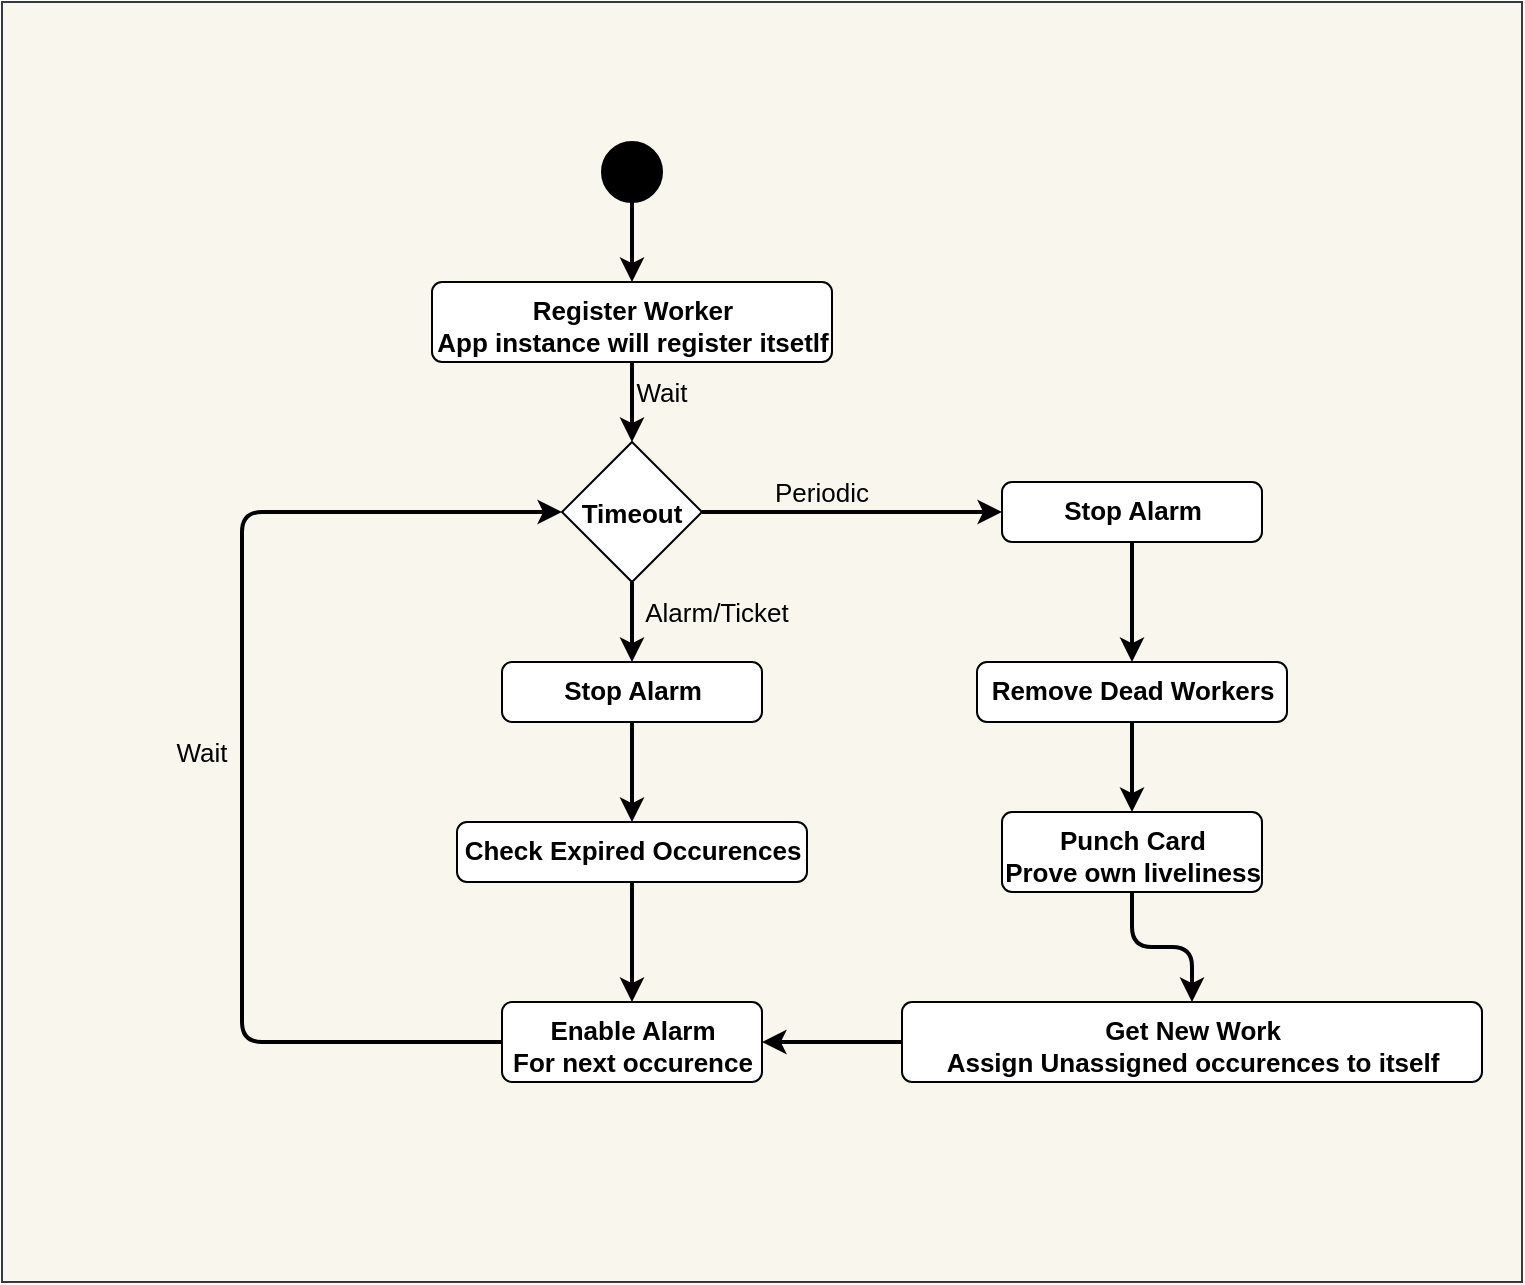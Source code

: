 <mxfile>
    <diagram id="sp1V8OpIZK3f9askaH_P" name="Page-1">
        <mxGraphModel dx="1071" dy="784" grid="1" gridSize="10" guides="1" tooltips="1" connect="1" arrows="1" fold="1" page="1" pageScale="1" pageWidth="850" pageHeight="1100" math="0" shadow="0">
            <root>
                <mxCell id="0"/>
                <mxCell id="1" parent="0"/>
                <mxCell id="2" value="" style="rounded=0;whiteSpace=wrap;html=1;fillColor=#f9f7ed;strokeColor=#36393d;fontSize=13;" vertex="1" parent="1">
                    <mxGeometry x="80" y="80" width="760" height="640" as="geometry"/>
                </mxCell>
                <mxCell id="6" style="edgeStyle=orthogonalEdgeStyle;html=1;entryX=0.5;entryY=0;entryDx=0;entryDy=0;strokeColor=#000000;strokeWidth=2;fontSize=13;" edge="1" parent="1" source="4" target="5">
                    <mxGeometry relative="1" as="geometry"/>
                </mxCell>
                <mxCell id="4" value="" style="ellipse;fillColor=strokeColor;strokeColor=#000000;fontSize=13;" vertex="1" parent="1">
                    <mxGeometry x="380" y="150" width="30" height="30" as="geometry"/>
                </mxCell>
                <mxCell id="8" style="edgeStyle=orthogonalEdgeStyle;html=1;entryX=0.5;entryY=0;entryDx=0;entryDy=0;strokeColor=#000000;strokeWidth=2;fontSize=13;" edge="1" parent="1" source="5" target="7">
                    <mxGeometry relative="1" as="geometry"/>
                </mxCell>
                <mxCell id="5" value="Register Worker&lt;br style=&quot;font-size: 13px;&quot;&gt;App instance will register itsetlf" style="html=1;align=center;verticalAlign=top;rounded=1;absoluteArcSize=1;arcSize=10;dashed=0;strokeColor=#000000;fillColor=#FFFFFF;fontColor=#000000;fontStyle=1;fontSize=13;" vertex="1" parent="1">
                    <mxGeometry x="295" y="220" width="200" height="40" as="geometry"/>
                </mxCell>
                <mxCell id="15" style="edgeStyle=orthogonalEdgeStyle;html=1;entryX=0;entryY=0.5;entryDx=0;entryDy=0;strokeColor=#000000;strokeWidth=2;fontSize=13;" edge="1" parent="1" source="7" target="11">
                    <mxGeometry relative="1" as="geometry"/>
                </mxCell>
                <mxCell id="19" style="edgeStyle=orthogonalEdgeStyle;html=1;entryX=0.5;entryY=0;entryDx=0;entryDy=0;strokeColor=#000000;strokeWidth=2;fontSize=13;" edge="1" parent="1" source="7" target="9">
                    <mxGeometry relative="1" as="geometry"/>
                </mxCell>
                <mxCell id="7" value="Timeout" style="rhombus;strokeColor=#000000;fillColor=#FFFFFF;fontColor=#000000;fontStyle=1;fontSize=13;" vertex="1" parent="1">
                    <mxGeometry x="360" y="300" width="70" height="70" as="geometry"/>
                </mxCell>
                <mxCell id="20" style="edgeStyle=orthogonalEdgeStyle;html=1;entryX=0.5;entryY=0;entryDx=0;entryDy=0;strokeColor=#000000;strokeWidth=2;fontSize=13;" edge="1" parent="1" source="9" target="10">
                    <mxGeometry relative="1" as="geometry"/>
                </mxCell>
                <mxCell id="9" value="Stop Alarm" style="html=1;align=center;verticalAlign=top;rounded=1;absoluteArcSize=1;arcSize=10;dashed=0;strokeColor=#000000;fillColor=#FFFFFF;fontColor=#000000;fontStyle=1;fontSize=13;" vertex="1" parent="1">
                    <mxGeometry x="330" y="410" width="130" height="30" as="geometry"/>
                </mxCell>
                <mxCell id="22" style="edgeStyle=orthogonalEdgeStyle;html=1;entryX=0.5;entryY=0;entryDx=0;entryDy=0;strokeColor=#000000;strokeWidth=2;fontSize=13;" edge="1" parent="1" source="10" target="21">
                    <mxGeometry relative="1" as="geometry"/>
                </mxCell>
                <mxCell id="10" value="Check Expired Occurences" style="html=1;align=center;verticalAlign=top;rounded=1;absoluteArcSize=1;arcSize=10;dashed=0;strokeColor=#000000;fillColor=#FFFFFF;fontColor=#000000;fontStyle=1;fontSize=13;" vertex="1" parent="1">
                    <mxGeometry x="307.5" y="490" width="175" height="30" as="geometry"/>
                </mxCell>
                <mxCell id="16" style="edgeStyle=orthogonalEdgeStyle;html=1;entryX=0.5;entryY=0;entryDx=0;entryDy=0;strokeColor=#000000;strokeWidth=2;fontSize=13;" edge="1" parent="1" source="11" target="12">
                    <mxGeometry relative="1" as="geometry"/>
                </mxCell>
                <mxCell id="11" value="Stop Alarm" style="html=1;align=center;verticalAlign=top;rounded=1;absoluteArcSize=1;arcSize=10;dashed=0;strokeColor=#000000;fillColor=#FFFFFF;fontColor=#000000;fontStyle=1;fontSize=13;" vertex="1" parent="1">
                    <mxGeometry x="580" y="320" width="130" height="30" as="geometry"/>
                </mxCell>
                <mxCell id="17" style="edgeStyle=orthogonalEdgeStyle;html=1;entryX=0.5;entryY=0;entryDx=0;entryDy=0;strokeColor=#000000;strokeWidth=2;fontSize=13;" edge="1" parent="1" source="12" target="13">
                    <mxGeometry relative="1" as="geometry"/>
                </mxCell>
                <mxCell id="12" value="Remove Dead Workers" style="html=1;align=center;verticalAlign=top;rounded=1;absoluteArcSize=1;arcSize=10;dashed=0;strokeColor=#000000;fillColor=#FFFFFF;fontColor=#000000;fontStyle=1;fontSize=13;" vertex="1" parent="1">
                    <mxGeometry x="567.5" y="410" width="155" height="30" as="geometry"/>
                </mxCell>
                <mxCell id="18" style="edgeStyle=orthogonalEdgeStyle;html=1;entryX=0.5;entryY=0;entryDx=0;entryDy=0;strokeColor=#000000;strokeWidth=2;fontSize=13;" edge="1" parent="1" source="13" target="14">
                    <mxGeometry relative="1" as="geometry"/>
                </mxCell>
                <mxCell id="13" value="Punch Card&lt;br style=&quot;font-size: 13px;&quot;&gt;Prove own liveliness" style="html=1;align=center;verticalAlign=top;rounded=1;absoluteArcSize=1;arcSize=10;dashed=0;strokeColor=#000000;fillColor=#FFFFFF;fontColor=#000000;fontStyle=1;fontSize=13;" vertex="1" parent="1">
                    <mxGeometry x="580" y="485" width="130" height="40" as="geometry"/>
                </mxCell>
                <mxCell id="23" style="edgeStyle=orthogonalEdgeStyle;html=1;entryX=1;entryY=0.5;entryDx=0;entryDy=0;strokeColor=#000000;strokeWidth=2;fontSize=13;" edge="1" parent="1" source="14" target="21">
                    <mxGeometry relative="1" as="geometry"/>
                </mxCell>
                <mxCell id="14" value="Get New Work&lt;br style=&quot;font-size: 13px;&quot;&gt;Assign Unassigned occurences to itself" style="html=1;align=center;verticalAlign=top;rounded=1;absoluteArcSize=1;arcSize=10;dashed=0;strokeColor=#000000;fillColor=#FFFFFF;fontColor=#000000;fontStyle=1;fontSize=13;" vertex="1" parent="1">
                    <mxGeometry x="530" y="580" width="290" height="40" as="geometry"/>
                </mxCell>
                <mxCell id="27" style="edgeStyle=orthogonalEdgeStyle;html=1;entryX=0;entryY=0.5;entryDx=0;entryDy=0;strokeColor=#000000;strokeWidth=2;fontColor=#000000;fontSize=13;" edge="1" parent="1" source="21" target="7">
                    <mxGeometry relative="1" as="geometry">
                        <Array as="points">
                            <mxPoint x="200" y="600"/>
                            <mxPoint x="200" y="335"/>
                        </Array>
                    </mxGeometry>
                </mxCell>
                <mxCell id="21" value="Enable Alarm&lt;br style=&quot;font-size: 13px;&quot;&gt;For next occurence" style="html=1;align=center;verticalAlign=top;rounded=1;absoluteArcSize=1;arcSize=10;dashed=0;strokeColor=#000000;fillColor=#FFFFFF;fontColor=#000000;fontStyle=1;fontSize=13;" vertex="1" parent="1">
                    <mxGeometry x="330" y="580" width="130" height="40" as="geometry"/>
                </mxCell>
                <mxCell id="28" value="Wait" style="text;html=1;strokeColor=none;fillColor=none;align=center;verticalAlign=middle;whiteSpace=wrap;rounded=0;fontColor=#000000;fontSize=13;" vertex="1" parent="1">
                    <mxGeometry x="380" y="260" width="60" height="30" as="geometry"/>
                </mxCell>
                <mxCell id="29" value="Wait" style="text;html=1;strokeColor=none;fillColor=none;align=center;verticalAlign=middle;whiteSpace=wrap;rounded=0;fontColor=#000000;fontSize=13;" vertex="1" parent="1">
                    <mxGeometry x="150" y="440" width="60" height="30" as="geometry"/>
                </mxCell>
                <mxCell id="30" value="Periodic" style="text;html=1;strokeColor=none;fillColor=none;align=center;verticalAlign=middle;whiteSpace=wrap;rounded=0;fontColor=#000000;fontSize=13;" vertex="1" parent="1">
                    <mxGeometry x="460" y="310" width="60" height="30" as="geometry"/>
                </mxCell>
                <mxCell id="31" value="Alarm/Ticket" style="text;html=1;strokeColor=none;fillColor=none;align=center;verticalAlign=middle;whiteSpace=wrap;rounded=0;fontColor=#000000;fontSize=13;" vertex="1" parent="1">
                    <mxGeometry x="400" y="370" width="75" height="30" as="geometry"/>
                </mxCell>
            </root>
        </mxGraphModel>
    </diagram>
</mxfile>